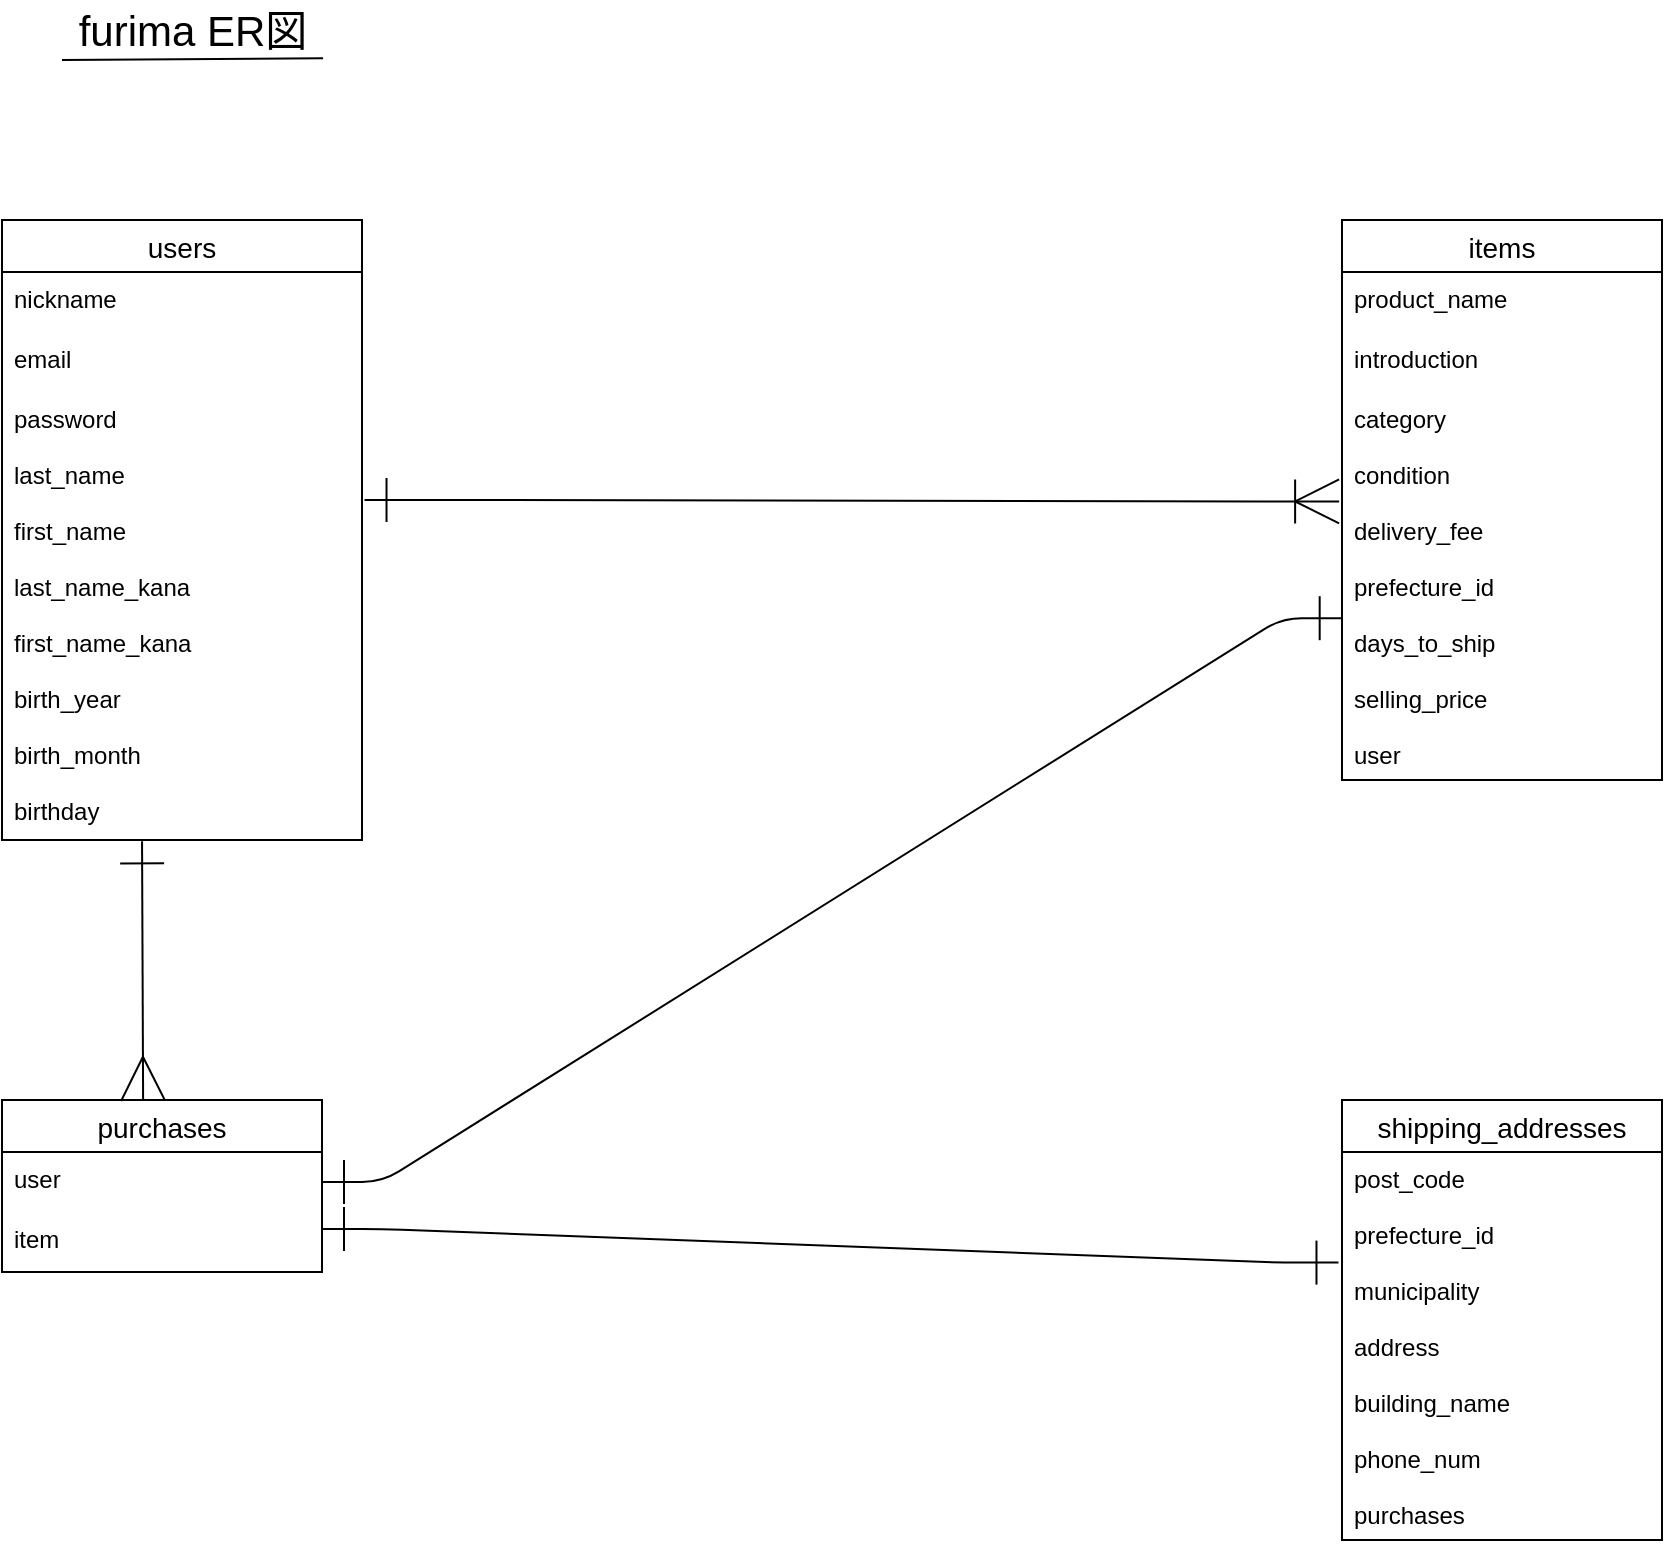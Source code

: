 <mxfile version="14.2.4" type="embed">
    <diagram id="SRBzXG1BYhl6Anb4zGb7" name="ページ1">
        <mxGraphModel dx="218" dy="975" grid="1" gridSize="10" guides="1" tooltips="1" connect="1" arrows="1" fold="1" page="1" pageScale="1" pageWidth="850" pageHeight="1100" math="0" shadow="0">
            <root>
                <mxCell id="0"/>
                <mxCell id="1" parent="0"/>
                <mxCell id="2" value="users" style="swimlane;fontStyle=0;childLayout=stackLayout;horizontal=1;startSize=26;horizontalStack=0;resizeParent=1;resizeParentMax=0;resizeLast=0;collapsible=1;marginBottom=0;align=center;fontSize=14;" parent="1" vertex="1">
                    <mxGeometry x="10" y="240" width="180" height="310" as="geometry">
                        <mxRectangle x="10" y="320" width="70" height="26" as="alternateBounds"/>
                    </mxGeometry>
                </mxCell>
                <mxCell id="3" value="nickname" style="text;strokeColor=none;fillColor=none;spacingLeft=4;spacingRight=4;overflow=hidden;rotatable=0;points=[[0,0.5],[1,0.5]];portConstraint=eastwest;fontSize=12;" parent="2" vertex="1">
                    <mxGeometry y="26" width="180" height="30" as="geometry"/>
                </mxCell>
                <mxCell id="4" value="email" style="text;strokeColor=none;fillColor=none;spacingLeft=4;spacingRight=4;overflow=hidden;rotatable=0;points=[[0,0.5],[1,0.5]];portConstraint=eastwest;fontSize=12;" parent="2" vertex="1">
                    <mxGeometry y="56" width="180" height="30" as="geometry"/>
                </mxCell>
                <mxCell id="5" value="password&#10;&#10;last_name&#10;&#10;first_name&#10;&#10;last_name_kana&#10;&#10;first_name_kana&#10;&#10;birth_year&#10;&#10;birth_month&#10;&#10;birthday&#10;" style="text;strokeColor=none;fillColor=none;spacingLeft=4;spacingRight=4;overflow=hidden;rotatable=0;points=[[0,0.5],[1,0.5]];portConstraint=eastwest;fontSize=12;" parent="2" vertex="1">
                    <mxGeometry y="86" width="180" height="224" as="geometry"/>
                </mxCell>
                <mxCell id="6" style="edgeStyle=orthogonalEdgeStyle;rounded=0;orthogonalLoop=1;jettySize=auto;html=1;exitX=1;exitY=0.5;exitDx=0;exitDy=0;" parent="2" source="4" target="4" edge="1">
                    <mxGeometry relative="1" as="geometry"/>
                </mxCell>
                <mxCell id="9" value="items" style="swimlane;fontStyle=0;childLayout=stackLayout;horizontal=1;startSize=26;horizontalStack=0;resizeParent=1;resizeParentMax=0;resizeLast=0;collapsible=1;marginBottom=0;align=center;fontSize=14;" parent="1" vertex="1">
                    <mxGeometry x="680" y="240" width="160" height="280" as="geometry"/>
                </mxCell>
                <mxCell id="10" value="product_name&#10;" style="text;strokeColor=none;fillColor=none;spacingLeft=4;spacingRight=4;overflow=hidden;rotatable=0;points=[[0,0.5],[1,0.5]];portConstraint=eastwest;fontSize=12;" parent="9" vertex="1">
                    <mxGeometry y="26" width="160" height="30" as="geometry"/>
                </mxCell>
                <mxCell id="11" value="introduction" style="text;strokeColor=none;fillColor=none;spacingLeft=4;spacingRight=4;overflow=hidden;rotatable=0;points=[[0,0.5],[1,0.5]];portConstraint=eastwest;fontSize=12;" parent="9" vertex="1">
                    <mxGeometry y="56" width="160" height="30" as="geometry"/>
                </mxCell>
                <mxCell id="12" value="category&#10;&#10;condition&#10;&#10;delivery_fee&#10;&#10;prefecture_id&#10;&#10;days_to_ship&#10;&#10;selling_price&#10;&#10;user" style="text;strokeColor=none;fillColor=none;spacingLeft=4;spacingRight=4;overflow=hidden;rotatable=0;points=[[0,0.5],[1,0.5]];portConstraint=eastwest;fontSize=12;" parent="9" vertex="1">
                    <mxGeometry y="86" width="160" height="194" as="geometry"/>
                </mxCell>
                <mxCell id="13" value="purchases" style="swimlane;fontStyle=0;childLayout=stackLayout;horizontal=1;startSize=26;horizontalStack=0;resizeParent=1;resizeParentMax=0;resizeLast=0;collapsible=1;marginBottom=0;align=center;fontSize=14;" parent="1" vertex="1">
                    <mxGeometry x="10" y="680" width="160" height="86" as="geometry"/>
                </mxCell>
                <mxCell id="14" value="user" style="text;strokeColor=none;fillColor=none;spacingLeft=4;spacingRight=4;overflow=hidden;rotatable=0;points=[[0,0.5],[1,0.5]];portConstraint=eastwest;fontSize=12;" parent="13" vertex="1">
                    <mxGeometry y="26" width="160" height="30" as="geometry"/>
                </mxCell>
                <mxCell id="15" value="item" style="text;strokeColor=none;fillColor=none;spacingLeft=4;spacingRight=4;overflow=hidden;rotatable=0;points=[[0,0.5],[1,0.5]];portConstraint=eastwest;fontSize=12;" parent="13" vertex="1">
                    <mxGeometry y="56" width="160" height="30" as="geometry"/>
                </mxCell>
                <mxCell id="17" value="shipping_addresses" style="swimlane;fontStyle=0;childLayout=stackLayout;horizontal=1;startSize=26;horizontalStack=0;resizeParent=1;resizeParentMax=0;resizeLast=0;collapsible=1;marginBottom=0;align=center;fontSize=14;rounded=0;sketch=0;" parent="1" vertex="1">
                    <mxGeometry x="680" y="680" width="160" height="220" as="geometry"/>
                </mxCell>
                <mxCell id="18" value="post_code&#10;&#10;prefecture_id&#10;&#10;municipality&#10;&#10;address&#10;&#10;building_name&#10;&#10;phone_num&#10;&#10;purchases" style="text;strokeColor=none;fillColor=none;spacingLeft=4;spacingRight=4;overflow=hidden;rotatable=0;points=[[0,0.5],[1,0.5]];portConstraint=eastwest;fontSize=12;" parent="17" vertex="1">
                    <mxGeometry y="26" width="160" height="194" as="geometry"/>
                </mxCell>
                <mxCell id="21" value="" style="edgeStyle=entityRelationEdgeStyle;fontSize=12;html=1;endArrow=ERoneToMany;startArrow=ERone;entryX=-0.009;entryY=0.282;entryDx=0;entryDy=0;entryPerimeter=0;targetPerimeterSpacing=0;endSize=20;startSize=20;startFill=0;exitX=1.007;exitY=0.241;exitDx=0;exitDy=0;exitPerimeter=0;" parent="1" source="5" target="12" edge="1">
                    <mxGeometry width="100" height="100" relative="1" as="geometry">
                        <mxPoint x="200" y="370" as="sourcePoint"/>
                        <mxPoint x="440" y="360" as="targetPoint"/>
                    </mxGeometry>
                </mxCell>
                <mxCell id="24" value="" style="edgeStyle=entityRelationEdgeStyle;fontSize=12;html=1;endArrow=ERone;endFill=1;strokeWidth=1;exitX=1;exitY=0.5;exitDx=0;exitDy=0;endSize=20;startSize=20;startArrow=ERone;startFill=0;entryX=-0.001;entryY=0.583;entryDx=0;entryDy=0;entryPerimeter=0;" parent="1" source="14" target="12" edge="1">
                    <mxGeometry width="100" height="100" relative="1" as="geometry">
                        <mxPoint x="360" y="510" as="sourcePoint"/>
                        <mxPoint x="677" y="440" as="targetPoint"/>
                    </mxGeometry>
                </mxCell>
                <mxCell id="31" value="" style="endArrow=ERmany;html=1;rounded=0;strokeWidth=1;exitX=0.389;exitY=1.003;exitDx=0;exitDy=0;exitPerimeter=0;entryX=0.441;entryY=0.005;entryDx=0;entryDy=0;entryPerimeter=0;startArrow=ERone;startFill=0;endFill=0;endSize=20;startSize=20;" parent="1" source="5" target="13" edge="1">
                    <mxGeometry relative="1" as="geometry">
                        <mxPoint x="280" y="490" as="sourcePoint"/>
                        <mxPoint x="440" y="490" as="targetPoint"/>
                    </mxGeometry>
                </mxCell>
                <mxCell id="35" value="furima ER図" style="text;html=1;resizable=0;autosize=1;align=center;verticalAlign=middle;points=[];fillColor=none;strokeColor=none;rounded=0;sketch=0;fontSize=21;" parent="1" vertex="1">
                    <mxGeometry x="40" y="130" width="130" height="30" as="geometry"/>
                </mxCell>
                <mxCell id="36" value="" style="endArrow=none;html=1;rounded=0;strokeWidth=1;fontSize=21;entryX=1.004;entryY=0.972;entryDx=0;entryDy=0;entryPerimeter=0;" parent="1" target="35" edge="1">
                    <mxGeometry relative="1" as="geometry">
                        <mxPoint x="40" y="160" as="sourcePoint"/>
                        <mxPoint x="160" y="160" as="targetPoint"/>
                    </mxGeometry>
                </mxCell>
                <mxCell id="37" value="" style="edgeStyle=entityRelationEdgeStyle;fontSize=12;html=1;endArrow=ERone;endFill=1;entryX=-0.011;entryY=0.285;entryDx=0;entryDy=0;entryPerimeter=0;exitX=1;exitY=0.75;exitDx=0;exitDy=0;endSize=20;startSize=20;startArrow=ERone;startFill=0;" parent="1" source="13" target="18" edge="1">
                    <mxGeometry width="100" height="100" relative="1" as="geometry">
                        <mxPoint x="140" y="800" as="sourcePoint"/>
                        <mxPoint x="530" y="830" as="targetPoint"/>
                    </mxGeometry>
                </mxCell>
            </root>
        </mxGraphModel>
    </diagram>
</mxfile>